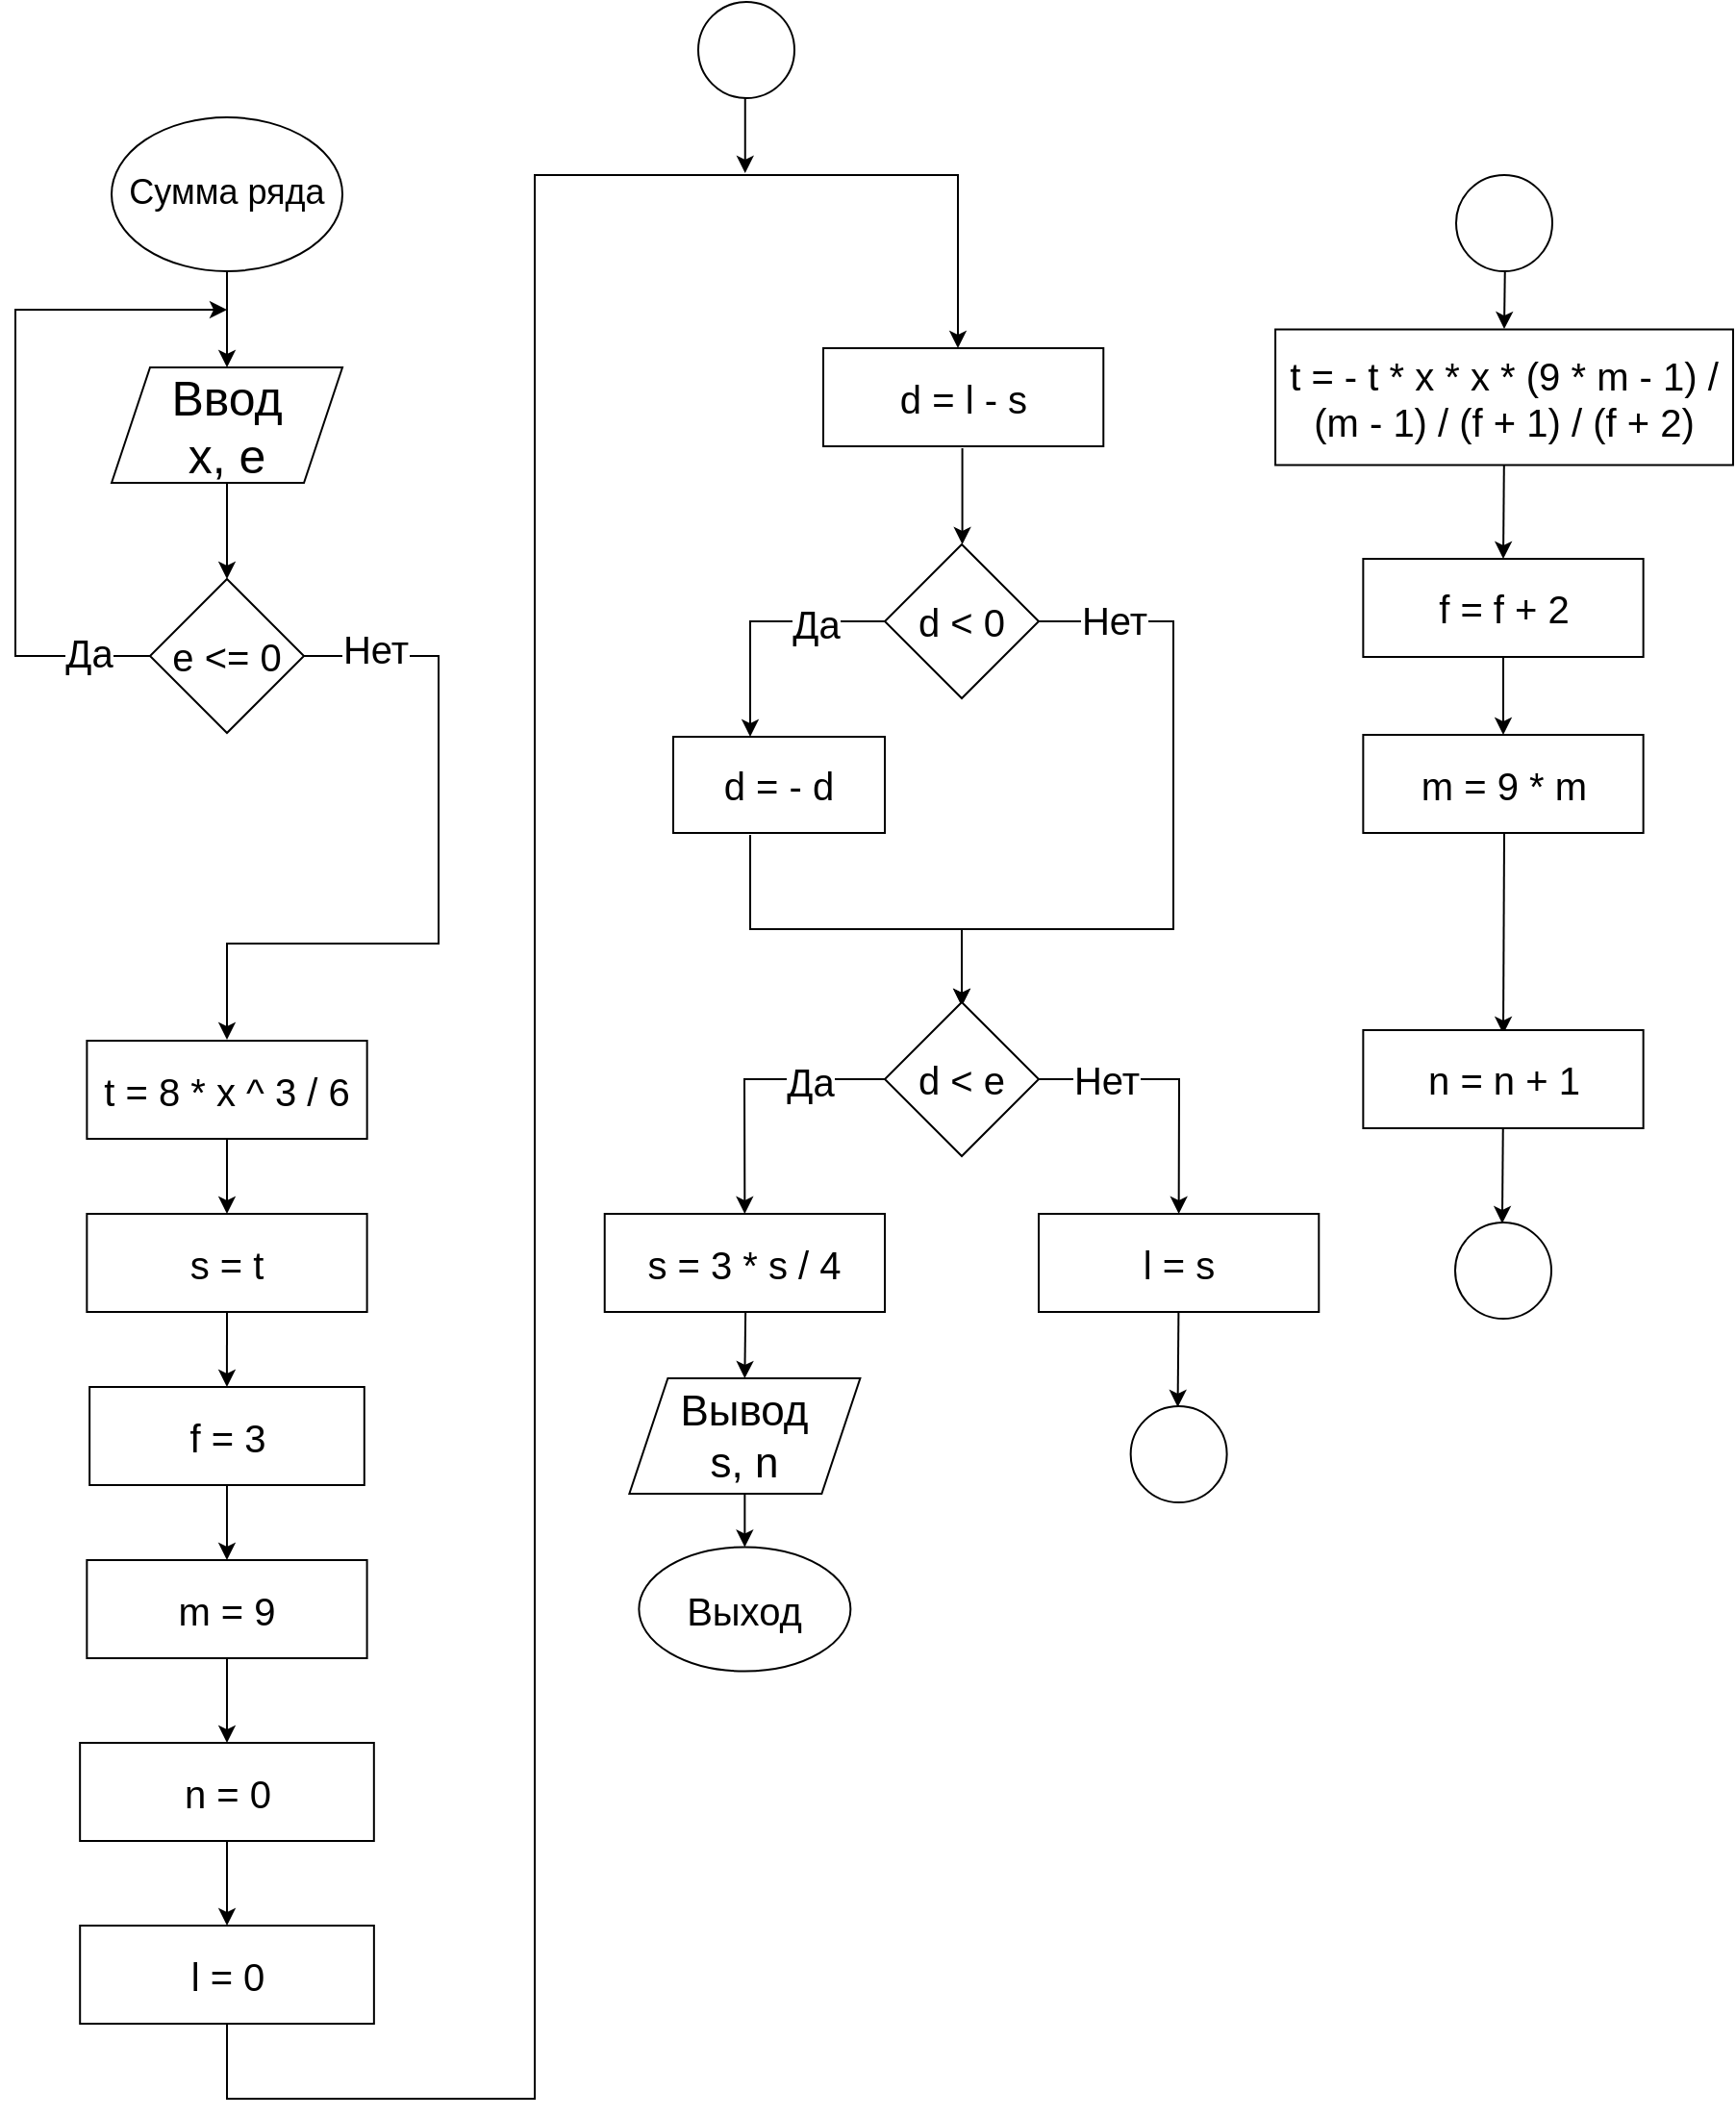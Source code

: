 <mxfile version="22.0.4" type="github">
  <diagram id="C5RBs43oDa-KdzZeNtuy" name="Page-1">
    <mxGraphModel dx="1009" dy="1750" grid="1" gridSize="10" guides="1" tooltips="1" connect="1" arrows="1" fold="1" page="1" pageScale="1" pageWidth="827" pageHeight="1169" math="0" shadow="0">
      <root>
        <mxCell id="WIyWlLk6GJQsqaUBKTNV-0" />
        <mxCell id="WIyWlLk6GJQsqaUBKTNV-1" parent="WIyWlLk6GJQsqaUBKTNV-0" />
        <mxCell id="qQYvrkRt7jfkvnXhCwiW-0" value="&lt;p style=&quot;line-height: 110%;&quot;&gt;&lt;font style=&quot;font-size: 18px;&quot;&gt;Сумма ряда&lt;/font&gt;&lt;/p&gt;" style="ellipse;whiteSpace=wrap;html=1;" parent="WIyWlLk6GJQsqaUBKTNV-1" vertex="1">
          <mxGeometry x="200.01" y="-260" width="120" height="80" as="geometry" />
        </mxCell>
        <mxCell id="qQYvrkRt7jfkvnXhCwiW-1" value="&lt;span style=&quot;font-size: 25px;&quot;&gt;Ввод &lt;br&gt;x, e&lt;/span&gt;" style="shape=parallelogram;perimeter=parallelogramPerimeter;whiteSpace=wrap;html=1;fixedSize=1;" parent="WIyWlLk6GJQsqaUBKTNV-1" vertex="1">
          <mxGeometry x="200.01" y="-130" width="120" height="60" as="geometry" />
        </mxCell>
        <mxCell id="qQYvrkRt7jfkvnXhCwiW-2" value="" style="endArrow=classic;html=1;rounded=0;exitX=0.5;exitY=1;exitDx=0;exitDy=0;entryX=0.5;entryY=0;entryDx=0;entryDy=0;" parent="WIyWlLk6GJQsqaUBKTNV-1" source="qQYvrkRt7jfkvnXhCwiW-0" target="qQYvrkRt7jfkvnXhCwiW-1" edge="1">
          <mxGeometry width="50" height="50" relative="1" as="geometry">
            <mxPoint x="180" y="350" as="sourcePoint" />
            <mxPoint x="230" y="300" as="targetPoint" />
          </mxGeometry>
        </mxCell>
        <mxCell id="qQYvrkRt7jfkvnXhCwiW-3" value="" style="endArrow=classic;html=1;rounded=0;exitX=0.5;exitY=1;exitDx=0;exitDy=0;" parent="WIyWlLk6GJQsqaUBKTNV-1" source="qQYvrkRt7jfkvnXhCwiW-1" edge="1">
          <mxGeometry width="50" height="50" relative="1" as="geometry">
            <mxPoint x="250" y="-50" as="sourcePoint" />
            <mxPoint x="260" y="-20.0" as="targetPoint" />
          </mxGeometry>
        </mxCell>
        <mxCell id="qQYvrkRt7jfkvnXhCwiW-4" value="t = 8 * x ^ 3 / 6" style="rounded=0;whiteSpace=wrap;html=1;fontSize=20;" parent="WIyWlLk6GJQsqaUBKTNV-1" vertex="1">
          <mxGeometry x="187.19" y="220" width="145.64" height="51" as="geometry" />
        </mxCell>
        <mxCell id="qQYvrkRt7jfkvnXhCwiW-5" value="&lt;span style=&quot;font-size: 20px;&quot;&gt;e &amp;lt;= 0&lt;/span&gt;" style="rhombus;whiteSpace=wrap;html=1;" parent="WIyWlLk6GJQsqaUBKTNV-1" vertex="1">
          <mxGeometry x="220" y="-20" width="80" height="80" as="geometry" />
        </mxCell>
        <mxCell id="qQYvrkRt7jfkvnXhCwiW-6" value="" style="endArrow=none;html=1;rounded=0;exitX=1;exitY=0.5;exitDx=0;exitDy=0;endFill=0;" parent="WIyWlLk6GJQsqaUBKTNV-1" edge="1">
          <mxGeometry width="50" height="50" relative="1" as="geometry">
            <mxPoint x="300" y="20.0" as="sourcePoint" />
            <mxPoint x="370" y="170" as="targetPoint" />
            <Array as="points">
              <mxPoint x="370" y="20" />
            </Array>
          </mxGeometry>
        </mxCell>
        <mxCell id="qQYvrkRt7jfkvnXhCwiW-7" value="&lt;font style=&quot;font-size: 20px;&quot;&gt;Нет&lt;/font&gt;" style="edgeLabel;html=1;align=center;verticalAlign=middle;resizable=0;points=[];" parent="qQYvrkRt7jfkvnXhCwiW-6" vertex="1" connectable="0">
          <mxGeometry x="-0.477" y="1" relative="1" as="geometry">
            <mxPoint x="-21" y="-3" as="offset" />
          </mxGeometry>
        </mxCell>
        <mxCell id="qQYvrkRt7jfkvnXhCwiW-8" value="&#xa;&lt;div style=&quot;color: rgb(204, 204, 204); background-color: rgb(31, 31, 31); font-family: Consolas, &amp;quot;Courier New&amp;quot;, monospace; font-weight: normal; font-size: 14px; line-height: 19px;&quot;&gt;&lt;br&gt;&lt;/div&gt;&#xa;&#xa;" style="endArrow=classic;html=1;rounded=0;exitX=0;exitY=0.5;exitDx=0;exitDy=0;" parent="WIyWlLk6GJQsqaUBKTNV-1" edge="1">
          <mxGeometry width="50" height="50" relative="1" as="geometry">
            <mxPoint x="220" y="20.0" as="sourcePoint" />
            <mxPoint x="260" y="-160" as="targetPoint" />
            <Array as="points">
              <mxPoint x="150" y="20" />
              <mxPoint x="150" y="-160" />
            </Array>
          </mxGeometry>
        </mxCell>
        <mxCell id="qQYvrkRt7jfkvnXhCwiW-9" value="&lt;font style=&quot;font-size: 20px;&quot;&gt;Да&lt;/font&gt;" style="edgeLabel;html=1;align=center;verticalAlign=middle;resizable=0;points=[];" parent="qQYvrkRt7jfkvnXhCwiW-8" vertex="1" connectable="0">
          <mxGeometry x="-0.446" y="1" relative="1" as="geometry">
            <mxPoint x="39" y="27" as="offset" />
          </mxGeometry>
        </mxCell>
        <mxCell id="qQYvrkRt7jfkvnXhCwiW-10" value="" style="endArrow=classic;html=1;rounded=0;" parent="WIyWlLk6GJQsqaUBKTNV-1" edge="1">
          <mxGeometry width="50" height="50" relative="1" as="geometry">
            <mxPoint x="370" y="169.5" as="sourcePoint" />
            <mxPoint x="260" y="219.5" as="targetPoint" />
            <Array as="points">
              <mxPoint x="260" y="169.5" />
            </Array>
          </mxGeometry>
        </mxCell>
        <mxCell id="qQYvrkRt7jfkvnXhCwiW-12" value="" style="endArrow=classic;html=1;rounded=0;entryX=0.5;entryY=0;entryDx=0;entryDy=0;exitX=0.5;exitY=1;exitDx=0;exitDy=0;" parent="WIyWlLk6GJQsqaUBKTNV-1" source="qQYvrkRt7jfkvnXhCwiW-4" target="qQYvrkRt7jfkvnXhCwiW-13" edge="1">
          <mxGeometry width="50" height="50" relative="1" as="geometry">
            <mxPoint x="259.29" y="300.0" as="sourcePoint" />
            <mxPoint x="259.38" y="335" as="targetPoint" />
          </mxGeometry>
        </mxCell>
        <mxCell id="qQYvrkRt7jfkvnXhCwiW-13" value="s = t" style="rounded=0;whiteSpace=wrap;html=1;fontSize=20;" parent="WIyWlLk6GJQsqaUBKTNV-1" vertex="1">
          <mxGeometry x="187.17" y="310" width="145.64" height="51" as="geometry" />
        </mxCell>
        <mxCell id="qQYvrkRt7jfkvnXhCwiW-14" value="" style="endArrow=classic;html=1;rounded=0;entryX=0.5;entryY=0;entryDx=0;entryDy=0;exitX=0.5;exitY=1;exitDx=0;exitDy=0;" parent="WIyWlLk6GJQsqaUBKTNV-1" source="qQYvrkRt7jfkvnXhCwiW-13" target="qQYvrkRt7jfkvnXhCwiW-15" edge="1">
          <mxGeometry width="50" height="50" relative="1" as="geometry">
            <mxPoint x="259.99" y="381" as="sourcePoint" />
            <mxPoint x="259.37" y="445" as="targetPoint" />
          </mxGeometry>
        </mxCell>
        <mxCell id="qQYvrkRt7jfkvnXhCwiW-15" value="f = 3" style="rounded=0;whiteSpace=wrap;html=1;fontSize=20;" parent="WIyWlLk6GJQsqaUBKTNV-1" vertex="1">
          <mxGeometry x="188.57" y="400" width="142.83" height="51" as="geometry" />
        </mxCell>
        <mxCell id="qQYvrkRt7jfkvnXhCwiW-16" value="" style="endArrow=classic;html=1;rounded=0;entryX=0.5;entryY=0;entryDx=0;entryDy=0;exitX=0.5;exitY=1;exitDx=0;exitDy=0;" parent="WIyWlLk6GJQsqaUBKTNV-1" source="qQYvrkRt7jfkvnXhCwiW-15" target="qQYvrkRt7jfkvnXhCwiW-17" edge="1">
          <mxGeometry width="50" height="50" relative="1" as="geometry">
            <mxPoint x="260" y="491" as="sourcePoint" />
            <mxPoint x="259.38" y="555" as="targetPoint" />
          </mxGeometry>
        </mxCell>
        <mxCell id="qQYvrkRt7jfkvnXhCwiW-17" value="m = 9" style="rounded=0;whiteSpace=wrap;html=1;fontSize=20;" parent="WIyWlLk6GJQsqaUBKTNV-1" vertex="1">
          <mxGeometry x="187.17" y="490" width="145.63" height="51" as="geometry" />
        </mxCell>
        <mxCell id="qQYvrkRt7jfkvnXhCwiW-18" value="" style="endArrow=classic;html=1;rounded=0;entryX=0.5;entryY=0;entryDx=0;entryDy=0;exitX=0.5;exitY=1;exitDx=0;exitDy=0;" parent="WIyWlLk6GJQsqaUBKTNV-1" source="qQYvrkRt7jfkvnXhCwiW-17" target="qQYvrkRt7jfkvnXhCwiW-19" edge="1">
          <mxGeometry width="50" height="50" relative="1" as="geometry">
            <mxPoint x="259.98" y="590" as="sourcePoint" />
            <mxPoint x="259.36" y="654" as="targetPoint" />
          </mxGeometry>
        </mxCell>
        <mxCell id="qQYvrkRt7jfkvnXhCwiW-19" value="n = 0" style="rounded=0;whiteSpace=wrap;html=1;fontSize=20;" parent="WIyWlLk6GJQsqaUBKTNV-1" vertex="1">
          <mxGeometry x="183.58" y="585" width="152.83" height="51" as="geometry" />
        </mxCell>
        <mxCell id="qQYvrkRt7jfkvnXhCwiW-20" value="" style="endArrow=classic;html=1;rounded=0;endFill=1;exitX=0.5;exitY=1;exitDx=0;exitDy=0;" parent="WIyWlLk6GJQsqaUBKTNV-1" source="qQYvrkRt7jfkvnXhCwiW-50" edge="1">
          <mxGeometry width="50" height="50" relative="1" as="geometry">
            <mxPoint x="260" y="780" as="sourcePoint" />
            <mxPoint x="640" y="-140" as="targetPoint" />
            <Array as="points">
              <mxPoint x="260" y="770" />
              <mxPoint x="420" y="770" />
              <mxPoint x="420" y="360" />
              <mxPoint x="420" y="-230" />
              <mxPoint x="640" y="-230" />
            </Array>
          </mxGeometry>
        </mxCell>
        <mxCell id="qQYvrkRt7jfkvnXhCwiW-49" value="" style="endArrow=classic;html=1;rounded=0;entryX=0.5;entryY=0;entryDx=0;entryDy=0;exitX=0.5;exitY=1;exitDx=0;exitDy=0;" parent="WIyWlLk6GJQsqaUBKTNV-1" source="qQYvrkRt7jfkvnXhCwiW-19" target="qQYvrkRt7jfkvnXhCwiW-50" edge="1">
          <mxGeometry width="50" height="50" relative="1" as="geometry">
            <mxPoint x="226.42" y="690" as="sourcePoint" />
            <mxPoint x="225.78" y="803" as="targetPoint" />
          </mxGeometry>
        </mxCell>
        <mxCell id="qQYvrkRt7jfkvnXhCwiW-50" value="l = 0" style="rounded=0;whiteSpace=wrap;html=1;fontSize=20;" parent="WIyWlLk6GJQsqaUBKTNV-1" vertex="1">
          <mxGeometry x="183.6" y="680" width="152.83" height="51" as="geometry" />
        </mxCell>
        <mxCell id="qQYvrkRt7jfkvnXhCwiW-51" value="d = l - s" style="rounded=0;whiteSpace=wrap;html=1;fontSize=20;" parent="WIyWlLk6GJQsqaUBKTNV-1" vertex="1">
          <mxGeometry x="570" y="-140" width="145.64" height="51" as="geometry" />
        </mxCell>
        <mxCell id="qQYvrkRt7jfkvnXhCwiW-59" value="" style="endArrow=classic;html=1;rounded=0;exitX=0.5;exitY=1;exitDx=0;exitDy=0;" parent="WIyWlLk6GJQsqaUBKTNV-1" edge="1">
          <mxGeometry width="50" height="50" relative="1" as="geometry">
            <mxPoint x="642.29" y="-88" as="sourcePoint" />
            <mxPoint x="642.29" y="-38.0" as="targetPoint" />
          </mxGeometry>
        </mxCell>
        <mxCell id="qQYvrkRt7jfkvnXhCwiW-60" value="&lt;span style=&quot;font-size: 20px;&quot;&gt;d &amp;lt; 0&lt;/span&gt;" style="rhombus;whiteSpace=wrap;html=1;" parent="WIyWlLk6GJQsqaUBKTNV-1" vertex="1">
          <mxGeometry x="602" y="-38" width="80" height="80" as="geometry" />
        </mxCell>
        <mxCell id="qQYvrkRt7jfkvnXhCwiW-61" value="&#xa;&lt;div style=&quot;color: rgb(204, 204, 204); background-color: rgb(31, 31, 31); font-family: Consolas, &amp;quot;Courier New&amp;quot;, monospace; font-weight: normal; font-size: 14px; line-height: 19px;&quot;&gt;&lt;br&gt;&lt;/div&gt;&#xa;&#xa;" style="endArrow=classic;html=1;rounded=0;exitX=0;exitY=0.5;exitDx=0;exitDy=0;" parent="WIyWlLk6GJQsqaUBKTNV-1" source="qQYvrkRt7jfkvnXhCwiW-60" edge="1">
          <mxGeometry width="50" height="50" relative="1" as="geometry">
            <mxPoint x="522" y="42" as="sourcePoint" />
            <mxPoint x="532" y="62" as="targetPoint" />
            <Array as="points">
              <mxPoint x="532" y="2" />
            </Array>
          </mxGeometry>
        </mxCell>
        <mxCell id="qQYvrkRt7jfkvnXhCwiW-62" value="&lt;font style=&quot;font-size: 20px;&quot;&gt;Да&lt;/font&gt;" style="edgeLabel;html=1;align=center;verticalAlign=middle;resizable=0;points=[];" parent="qQYvrkRt7jfkvnXhCwiW-61" vertex="1" connectable="0">
          <mxGeometry x="-0.446" y="1" relative="1" as="geometry">
            <mxPoint as="offset" />
          </mxGeometry>
        </mxCell>
        <mxCell id="qQYvrkRt7jfkvnXhCwiW-63" value="" style="endArrow=none;html=1;rounded=0;exitX=1;exitY=0.5;exitDx=0;exitDy=0;endFill=0;" parent="WIyWlLk6GJQsqaUBKTNV-1" source="qQYvrkRt7jfkvnXhCwiW-60" edge="1">
          <mxGeometry width="50" height="50" relative="1" as="geometry">
            <mxPoint x="612" y="12" as="sourcePoint" />
            <mxPoint x="752" y="82" as="targetPoint" />
            <Array as="points">
              <mxPoint x="752" y="2" />
            </Array>
          </mxGeometry>
        </mxCell>
        <mxCell id="qQYvrkRt7jfkvnXhCwiW-64" value="&lt;font style=&quot;font-size: 20px;&quot;&gt;Нет&lt;/font&gt;" style="edgeLabel;html=1;align=center;verticalAlign=middle;resizable=0;points=[];" parent="qQYvrkRt7jfkvnXhCwiW-63" vertex="1" connectable="0">
          <mxGeometry x="-0.477" y="1" relative="1" as="geometry">
            <mxPoint as="offset" />
          </mxGeometry>
        </mxCell>
        <mxCell id="qQYvrkRt7jfkvnXhCwiW-65" value="d = - d" style="rounded=0;whiteSpace=wrap;html=1;fontSize=20;" parent="WIyWlLk6GJQsqaUBKTNV-1" vertex="1">
          <mxGeometry x="492" y="62" width="110" height="50" as="geometry" />
        </mxCell>
        <mxCell id="qQYvrkRt7jfkvnXhCwiW-66" value="" style="endArrow=classic;html=1;rounded=0;entryX=0.5;entryY=0;entryDx=0;entryDy=0;" parent="WIyWlLk6GJQsqaUBKTNV-1" edge="1">
          <mxGeometry width="50" height="50" relative="1" as="geometry">
            <mxPoint x="532" y="113" as="sourcePoint" />
            <mxPoint x="642.005" y="202" as="targetPoint" />
            <Array as="points">
              <mxPoint x="532" y="162" />
              <mxPoint x="642" y="162" />
            </Array>
          </mxGeometry>
        </mxCell>
        <mxCell id="qQYvrkRt7jfkvnXhCwiW-67" value="" style="endArrow=classic;html=1;rounded=0;entryX=0.5;entryY=0;entryDx=0;entryDy=0;" parent="WIyWlLk6GJQsqaUBKTNV-1" edge="1">
          <mxGeometry width="50" height="50" relative="1" as="geometry">
            <mxPoint x="752" y="72" as="sourcePoint" />
            <mxPoint x="642.005" y="202" as="targetPoint" />
            <Array as="points">
              <mxPoint x="752" y="162" />
              <mxPoint x="642" y="162" />
            </Array>
          </mxGeometry>
        </mxCell>
        <mxCell id="qQYvrkRt7jfkvnXhCwiW-68" value="&lt;span style=&quot;font-size: 20px;&quot;&gt;d &amp;lt; e&lt;/span&gt;" style="rhombus;whiteSpace=wrap;html=1;" parent="WIyWlLk6GJQsqaUBKTNV-1" vertex="1">
          <mxGeometry x="602" y="200" width="80" height="80" as="geometry" />
        </mxCell>
        <mxCell id="qQYvrkRt7jfkvnXhCwiW-69" value="&#xa;&lt;div style=&quot;color: rgb(204, 204, 204); background-color: rgb(31, 31, 31); font-family: Consolas, &amp;quot;Courier New&amp;quot;, monospace; font-weight: normal; font-size: 14px; line-height: 19px;&quot;&gt;&lt;br&gt;&lt;/div&gt;&#xa;&#xa;" style="endArrow=classic;html=1;rounded=0;exitX=0;exitY=0.5;exitDx=0;exitDy=0;entryX=0.5;entryY=0;entryDx=0;entryDy=0;" parent="WIyWlLk6GJQsqaUBKTNV-1" source="qQYvrkRt7jfkvnXhCwiW-68" target="qQYvrkRt7jfkvnXhCwiW-105" edge="1">
          <mxGeometry width="50" height="50" relative="1" as="geometry">
            <mxPoint x="522" y="280" as="sourcePoint" />
            <mxPoint x="532" y="300" as="targetPoint" />
            <Array as="points">
              <mxPoint x="529" y="240" />
            </Array>
          </mxGeometry>
        </mxCell>
        <mxCell id="qQYvrkRt7jfkvnXhCwiW-70" value="&lt;font style=&quot;font-size: 20px;&quot;&gt;Да&lt;/font&gt;" style="edgeLabel;html=1;align=center;verticalAlign=middle;resizable=0;points=[];" parent="qQYvrkRt7jfkvnXhCwiW-69" vertex="1" connectable="0">
          <mxGeometry x="-0.446" y="1" relative="1" as="geometry">
            <mxPoint as="offset" />
          </mxGeometry>
        </mxCell>
        <mxCell id="qQYvrkRt7jfkvnXhCwiW-71" value="" style="endArrow=classic;html=1;rounded=0;exitX=1;exitY=0.5;exitDx=0;exitDy=0;endFill=1;entryX=0.5;entryY=0;entryDx=0;entryDy=0;" parent="WIyWlLk6GJQsqaUBKTNV-1" source="qQYvrkRt7jfkvnXhCwiW-68" target="qQYvrkRt7jfkvnXhCwiW-123" edge="1">
          <mxGeometry width="50" height="50" relative="1" as="geometry">
            <mxPoint x="612" y="250" as="sourcePoint" />
            <mxPoint x="752" y="300" as="targetPoint" />
            <Array as="points">
              <mxPoint x="755" y="240" />
            </Array>
          </mxGeometry>
        </mxCell>
        <mxCell id="qQYvrkRt7jfkvnXhCwiW-72" value="&lt;font style=&quot;font-size: 20px;&quot;&gt;Нет&lt;/font&gt;" style="edgeLabel;html=1;align=center;verticalAlign=middle;resizable=0;points=[];" parent="qQYvrkRt7jfkvnXhCwiW-71" vertex="1" connectable="0">
          <mxGeometry x="-0.477" y="1" relative="1" as="geometry">
            <mxPoint x="-3" y="1" as="offset" />
          </mxGeometry>
        </mxCell>
        <mxCell id="qQYvrkRt7jfkvnXhCwiW-76" value="&lt;span style=&quot;font-size: 22px;&quot;&gt;Вывод &lt;br&gt;s, n&lt;/span&gt;" style="shape=parallelogram;perimeter=parallelogramPerimeter;whiteSpace=wrap;html=1;fixedSize=1;" parent="WIyWlLk6GJQsqaUBKTNV-1" vertex="1">
          <mxGeometry x="469.18" y="395.5" width="120" height="60" as="geometry" />
        </mxCell>
        <mxCell id="qQYvrkRt7jfkvnXhCwiW-77" value="" style="endArrow=classic;html=1;rounded=0;exitX=0.5;exitY=1;exitDx=0;exitDy=0;entryX=0.5;entryY=0;entryDx=0;entryDy=0;" parent="WIyWlLk6GJQsqaUBKTNV-1" source="qQYvrkRt7jfkvnXhCwiW-76" target="qQYvrkRt7jfkvnXhCwiW-78" edge="1">
          <mxGeometry width="50" height="50" relative="1" as="geometry">
            <mxPoint x="525" y="382.25" as="sourcePoint" />
            <mxPoint x="531" y="402.25" as="targetPoint" />
            <Array as="points" />
          </mxGeometry>
        </mxCell>
        <mxCell id="qQYvrkRt7jfkvnXhCwiW-78" value="&lt;p style=&quot;font-size: 20px; line-height: 110%;&quot;&gt;Выход&lt;/p&gt;" style="ellipse;whiteSpace=wrap;html=1;" parent="WIyWlLk6GJQsqaUBKTNV-1" vertex="1">
          <mxGeometry x="474.18" y="483.25" width="110" height="64.5" as="geometry" />
        </mxCell>
        <mxCell id="qQYvrkRt7jfkvnXhCwiW-100" value="" style="ellipse;whiteSpace=wrap;html=1;aspect=fixed;" parent="WIyWlLk6GJQsqaUBKTNV-1" vertex="1">
          <mxGeometry x="729.82" y="410" width="50" height="50" as="geometry" />
        </mxCell>
        <mxCell id="qQYvrkRt7jfkvnXhCwiW-101" value="" style="ellipse;whiteSpace=wrap;html=1;aspect=fixed;" parent="WIyWlLk6GJQsqaUBKTNV-1" vertex="1">
          <mxGeometry x="505" y="-320" width="50" height="50" as="geometry" />
        </mxCell>
        <mxCell id="qQYvrkRt7jfkvnXhCwiW-102" value="" style="endArrow=classic;html=1;rounded=0;entryX=0.5;entryY=0;entryDx=0;entryDy=0;exitX=0.5;exitY=1;exitDx=0;exitDy=0;" parent="WIyWlLk6GJQsqaUBKTNV-1" edge="1">
          <mxGeometry width="50" height="50" relative="1" as="geometry">
            <mxPoint x="529.38" y="-270" as="sourcePoint" />
            <mxPoint x="529.38" y="-231" as="targetPoint" />
          </mxGeometry>
        </mxCell>
        <mxCell id="qQYvrkRt7jfkvnXhCwiW-103" value="" style="ellipse;whiteSpace=wrap;html=1;aspect=fixed;" parent="WIyWlLk6GJQsqaUBKTNV-1" vertex="1">
          <mxGeometry x="899" y="-230" width="50" height="50" as="geometry" />
        </mxCell>
        <mxCell id="qQYvrkRt7jfkvnXhCwiW-104" value="" style="endArrow=classic;html=1;rounded=0;exitX=0.5;exitY=1;exitDx=0;exitDy=0;" parent="WIyWlLk6GJQsqaUBKTNV-1" edge="1">
          <mxGeometry width="50" height="50" relative="1" as="geometry">
            <mxPoint x="924.38" y="-180" as="sourcePoint" />
            <mxPoint x="924" y="-150" as="targetPoint" />
          </mxGeometry>
        </mxCell>
        <mxCell id="qQYvrkRt7jfkvnXhCwiW-105" value="s = 3 * s / 4" style="rounded=0;whiteSpace=wrap;html=1;fontSize=20;" parent="WIyWlLk6GJQsqaUBKTNV-1" vertex="1">
          <mxGeometry x="456.36" y="310" width="145.64" height="51" as="geometry" />
        </mxCell>
        <mxCell id="qQYvrkRt7jfkvnXhCwiW-106" value="" style="endArrow=classic;html=1;rounded=0;exitX=0.5;exitY=1;exitDx=0;exitDy=0;entryX=0.5;entryY=0;entryDx=0;entryDy=0;" parent="WIyWlLk6GJQsqaUBKTNV-1" target="qQYvrkRt7jfkvnXhCwiW-76" edge="1">
          <mxGeometry width="50" height="50" relative="1" as="geometry">
            <mxPoint x="529.57" y="361" as="sourcePoint" />
            <mxPoint x="530" y="390" as="targetPoint" />
          </mxGeometry>
        </mxCell>
        <mxCell id="qQYvrkRt7jfkvnXhCwiW-107" value="t = - t * x * x * (9 * m - 1) / (m - 1) / (f + 1) / (f + 2)" style="rounded=0;whiteSpace=wrap;html=1;fontSize=20;" parent="WIyWlLk6GJQsqaUBKTNV-1" vertex="1">
          <mxGeometry x="805.03" y="-149.75" width="237.95" height="70.5" as="geometry" />
        </mxCell>
        <mxCell id="qQYvrkRt7jfkvnXhCwiW-114" value="" style="endArrow=classic;html=1;rounded=0;entryX=0.5;entryY=0;entryDx=0;entryDy=0;exitX=0.5;exitY=1;exitDx=0;exitDy=0;" parent="WIyWlLk6GJQsqaUBKTNV-1" target="qQYvrkRt7jfkvnXhCwiW-115" edge="1">
          <mxGeometry width="50" height="50" relative="1" as="geometry">
            <mxPoint x="923.91" y="-79.5" as="sourcePoint" />
            <mxPoint x="923.91" y="-40.5" as="targetPoint" />
          </mxGeometry>
        </mxCell>
        <mxCell id="qQYvrkRt7jfkvnXhCwiW-122" value="" style="edgeStyle=orthogonalEdgeStyle;rounded=0;orthogonalLoop=1;jettySize=auto;html=1;" parent="WIyWlLk6GJQsqaUBKTNV-1" source="qQYvrkRt7jfkvnXhCwiW-115" target="qQYvrkRt7jfkvnXhCwiW-117" edge="1">
          <mxGeometry relative="1" as="geometry" />
        </mxCell>
        <mxCell id="qQYvrkRt7jfkvnXhCwiW-115" value="f = f + 2" style="rounded=0;whiteSpace=wrap;html=1;fontSize=20;" parent="WIyWlLk6GJQsqaUBKTNV-1" vertex="1">
          <mxGeometry x="850.68" y="-30.5" width="145.64" height="51" as="geometry" />
        </mxCell>
        <mxCell id="qQYvrkRt7jfkvnXhCwiW-117" value="m = 9 * m" style="rounded=0;whiteSpace=wrap;html=1;fontSize=20;" parent="WIyWlLk6GJQsqaUBKTNV-1" vertex="1">
          <mxGeometry x="850.68" y="61" width="145.64" height="51" as="geometry" />
        </mxCell>
        <mxCell id="qQYvrkRt7jfkvnXhCwiW-118" value="" style="endArrow=classic;html=1;rounded=0;entryX=0.5;entryY=0;entryDx=0;entryDy=0;" parent="WIyWlLk6GJQsqaUBKTNV-1" edge="1">
          <mxGeometry width="50" height="50" relative="1" as="geometry">
            <mxPoint x="924" y="112" as="sourcePoint" />
            <mxPoint x="923.5" y="216.5" as="targetPoint" />
          </mxGeometry>
        </mxCell>
        <mxCell id="qQYvrkRt7jfkvnXhCwiW-119" value="n = n + 1" style="rounded=0;whiteSpace=wrap;html=1;fontSize=20;" parent="WIyWlLk6GJQsqaUBKTNV-1" vertex="1">
          <mxGeometry x="850.68" y="214.5" width="145.64" height="51" as="geometry" />
        </mxCell>
        <mxCell id="qQYvrkRt7jfkvnXhCwiW-123" value="l = s" style="rounded=0;whiteSpace=wrap;html=1;fontSize=20;" parent="WIyWlLk6GJQsqaUBKTNV-1" vertex="1">
          <mxGeometry x="682" y="310" width="145.64" height="51" as="geometry" />
        </mxCell>
        <mxCell id="qQYvrkRt7jfkvnXhCwiW-124" value="" style="endArrow=classic;html=1;rounded=0;entryX=0.5;entryY=0;entryDx=0;entryDy=0;exitX=0.5;exitY=1;exitDx=0;exitDy=0;" parent="WIyWlLk6GJQsqaUBKTNV-1" edge="1">
          <mxGeometry width="50" height="50" relative="1" as="geometry">
            <mxPoint x="754.7" y="361" as="sourcePoint" />
            <mxPoint x="754.29" y="410.5" as="targetPoint" />
          </mxGeometry>
        </mxCell>
        <mxCell id="qQYvrkRt7jfkvnXhCwiW-133" value="" style="ellipse;whiteSpace=wrap;html=1;aspect=fixed;" parent="WIyWlLk6GJQsqaUBKTNV-1" vertex="1">
          <mxGeometry x="898.5" y="314.5" width="50" height="50" as="geometry" />
        </mxCell>
        <mxCell id="qQYvrkRt7jfkvnXhCwiW-134" value="" style="endArrow=classic;html=1;rounded=0;entryX=0.5;entryY=0;entryDx=0;entryDy=0;exitX=0.5;exitY=1;exitDx=0;exitDy=0;" parent="WIyWlLk6GJQsqaUBKTNV-1" edge="1">
          <mxGeometry width="50" height="50" relative="1" as="geometry">
            <mxPoint x="923.38" y="265.5" as="sourcePoint" />
            <mxPoint x="922.97" y="315" as="targetPoint" />
          </mxGeometry>
        </mxCell>
      </root>
    </mxGraphModel>
  </diagram>
</mxfile>
